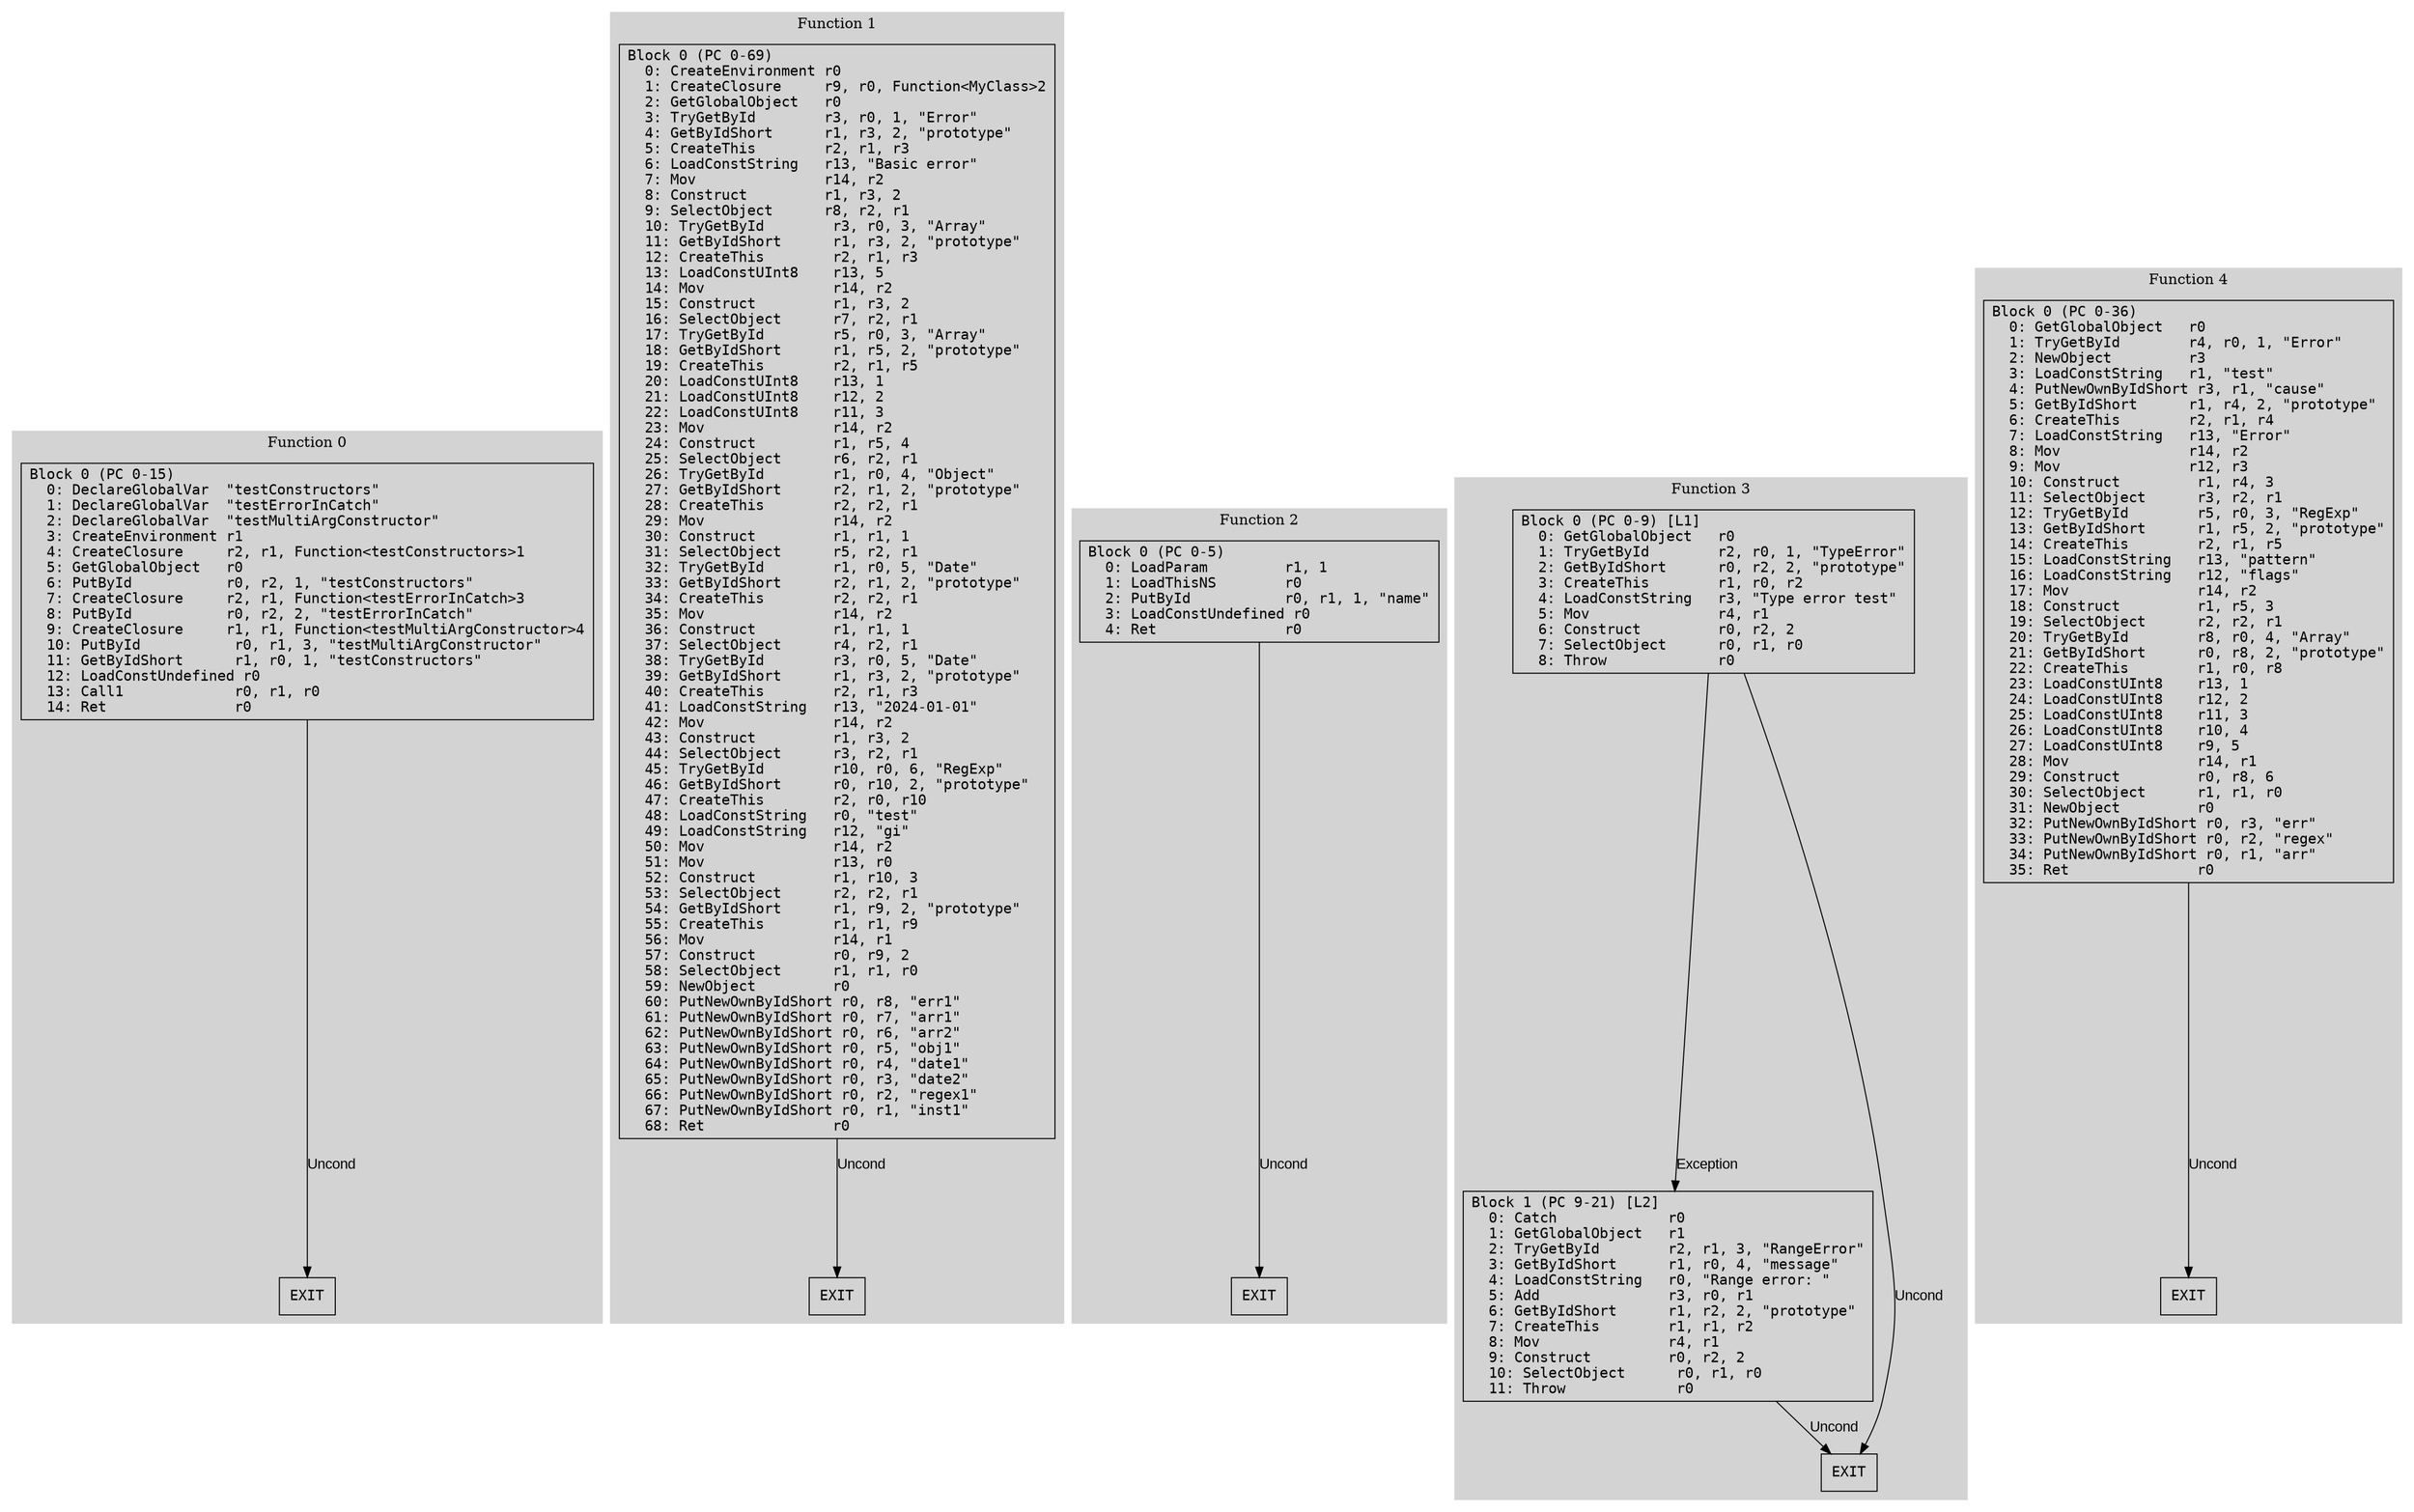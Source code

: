 // CFG analysis for constructor_test
// Generated from data/constructor_test.hbc

digraph {
  rankdir=TB;
  node [shape=box, fontname="monospace"];

  subgraph cluster_function_0 {
    label = "Function 0";
    style = filled;
    color = lightgrey;

    edge [fontname="Arial"];

    f0_n0 [ label = "Block 0 (PC 0-15)\l  0: DeclareGlobalVar  \"testConstructors\"\l  1: DeclareGlobalVar  \"testErrorInCatch\"\l  2: DeclareGlobalVar  \"testMultiArgConstructor\"\l  3: CreateEnvironment r1\l  4: CreateClosure     r2, r1, Function<testConstructors>1\l  5: GetGlobalObject   r0\l  6: PutById           r0, r2, 1, \"testConstructors\"\l  7: CreateClosure     r2, r1, Function<testErrorInCatch>3\l  8: PutById           r0, r2, 2, \"testErrorInCatch\"\l  9: CreateClosure     r1, r1, Function<testMultiArgConstructor>4\l  10: PutById           r0, r1, 3, \"testMultiArgConstructor\"\l  11: GetByIdShort      r1, r0, 1, \"testConstructors\"\l  12: LoadConstUndefined r0\l  13: Call1             r0, r1, r0\l  14: Ret               r0\l" ]
    f0_n1 [ label = "EXIT" ]

    f0_n0 -> f0_n1 [label="Uncond"]
  }

  subgraph cluster_function_1 {
    label = "Function 1";
    style = filled;
    color = lightgrey;

    edge [fontname="Arial"];

    f1_n0 [ label = "Block 0 (PC 0-69)\l  0: CreateEnvironment r0\l  1: CreateClosure     r9, r0, Function<MyClass>2\l  2: GetGlobalObject   r0\l  3: TryGetById        r3, r0, 1, \"Error\"\l  4: GetByIdShort      r1, r3, 2, \"prototype\"\l  5: CreateThis        r2, r1, r3\l  6: LoadConstString   r13, \"Basic error\"\l  7: Mov               r14, r2\l  8: Construct         r1, r3, 2\l  9: SelectObject      r8, r2, r1\l  10: TryGetById        r3, r0, 3, \"Array\"\l  11: GetByIdShort      r1, r3, 2, \"prototype\"\l  12: CreateThis        r2, r1, r3\l  13: LoadConstUInt8    r13, 5\l  14: Mov               r14, r2\l  15: Construct         r1, r3, 2\l  16: SelectObject      r7, r2, r1\l  17: TryGetById        r5, r0, 3, \"Array\"\l  18: GetByIdShort      r1, r5, 2, \"prototype\"\l  19: CreateThis        r2, r1, r5\l  20: LoadConstUInt8    r13, 1\l  21: LoadConstUInt8    r12, 2\l  22: LoadConstUInt8    r11, 3\l  23: Mov               r14, r2\l  24: Construct         r1, r5, 4\l  25: SelectObject      r6, r2, r1\l  26: TryGetById        r1, r0, 4, \"Object\"\l  27: GetByIdShort      r2, r1, 2, \"prototype\"\l  28: CreateThis        r2, r2, r1\l  29: Mov               r14, r2\l  30: Construct         r1, r1, 1\l  31: SelectObject      r5, r2, r1\l  32: TryGetById        r1, r0, 5, \"Date\"\l  33: GetByIdShort      r2, r1, 2, \"prototype\"\l  34: CreateThis        r2, r2, r1\l  35: Mov               r14, r2\l  36: Construct         r1, r1, 1\l  37: SelectObject      r4, r2, r1\l  38: TryGetById        r3, r0, 5, \"Date\"\l  39: GetByIdShort      r1, r3, 2, \"prototype\"\l  40: CreateThis        r2, r1, r3\l  41: LoadConstString   r13, \"2024-01-01\"\l  42: Mov               r14, r2\l  43: Construct         r1, r3, 2\l  44: SelectObject      r3, r2, r1\l  45: TryGetById        r10, r0, 6, \"RegExp\"\l  46: GetByIdShort      r0, r10, 2, \"prototype\"\l  47: CreateThis        r2, r0, r10\l  48: LoadConstString   r0, \"test\"\l  49: LoadConstString   r12, \"gi\"\l  50: Mov               r14, r2\l  51: Mov               r13, r0\l  52: Construct         r1, r10, 3\l  53: SelectObject      r2, r2, r1\l  54: GetByIdShort      r1, r9, 2, \"prototype\"\l  55: CreateThis        r1, r1, r9\l  56: Mov               r14, r1\l  57: Construct         r0, r9, 2\l  58: SelectObject      r1, r1, r0\l  59: NewObject         r0\l  60: PutNewOwnByIdShort r0, r8, \"err1\"\l  61: PutNewOwnByIdShort r0, r7, \"arr1\"\l  62: PutNewOwnByIdShort r0, r6, \"arr2\"\l  63: PutNewOwnByIdShort r0, r5, \"obj1\"\l  64: PutNewOwnByIdShort r0, r4, \"date1\"\l  65: PutNewOwnByIdShort r0, r3, \"date2\"\l  66: PutNewOwnByIdShort r0, r2, \"regex1\"\l  67: PutNewOwnByIdShort r0, r1, \"inst1\"\l  68: Ret               r0\l" ]
    f1_n1 [ label = "EXIT" ]

    f1_n0 -> f1_n1 [label="Uncond"]
  }

  subgraph cluster_function_2 {
    label = "Function 2";
    style = filled;
    color = lightgrey;

    edge [fontname="Arial"];

    f2_n0 [ label = "Block 0 (PC 0-5)\l  0: LoadParam         r1, 1\l  1: LoadThisNS        r0\l  2: PutById           r0, r1, 1, \"name\"\l  3: LoadConstUndefined r0\l  4: Ret               r0\l" ]
    f2_n1 [ label = "EXIT" ]

    f2_n0 -> f2_n1 [label="Uncond"]
  }

  subgraph cluster_function_3 {
    label = "Function 3";
    style = filled;
    color = lightgrey;

    edge [fontname="Arial"];

    f3_n0 [ label = "Block 0 (PC 0-9) [L1]\l  0: GetGlobalObject   r0\l  1: TryGetById        r2, r0, 1, \"TypeError\"\l  2: GetByIdShort      r0, r2, 2, \"prototype\"\l  3: CreateThis        r1, r0, r2\l  4: LoadConstString   r3, \"Type error test\"\l  5: Mov               r4, r1\l  6: Construct         r0, r2, 2\l  7: SelectObject      r0, r1, r0\l  8: Throw             r0\l" ]
    f3_n1 [ label = "Block 1 (PC 9-21) [L2]\l  0: Catch             r0\l  1: GetGlobalObject   r1\l  2: TryGetById        r2, r1, 3, \"RangeError\"\l  3: GetByIdShort      r1, r0, 4, \"message\"\l  4: LoadConstString   r0, \"Range error: \"\l  5: Add               r3, r0, r1\l  6: GetByIdShort      r1, r2, 2, \"prototype\"\l  7: CreateThis        r1, r1, r2\l  8: Mov               r4, r1\l  9: Construct         r0, r2, 2\l  10: SelectObject      r0, r1, r0\l  11: Throw             r0\l" ]
    f3_n2 [ label = "EXIT" ]

    f3_n0 -> f3_n2 [label="Uncond"]
    f3_n1 -> f3_n2 [label="Uncond"]
    f3_n0 -> f3_n1 [label="Exception"]
  }

  subgraph cluster_function_4 {
    label = "Function 4";
    style = filled;
    color = lightgrey;

    edge [fontname="Arial"];

    f4_n0 [ label = "Block 0 (PC 0-36)\l  0: GetGlobalObject   r0\l  1: TryGetById        r4, r0, 1, \"Error\"\l  2: NewObject         r3\l  3: LoadConstString   r1, \"test\"\l  4: PutNewOwnByIdShort r3, r1, \"cause\"\l  5: GetByIdShort      r1, r4, 2, \"prototype\"\l  6: CreateThis        r2, r1, r4\l  7: LoadConstString   r13, \"Error\"\l  8: Mov               r14, r2\l  9: Mov               r12, r3\l  10: Construct         r1, r4, 3\l  11: SelectObject      r3, r2, r1\l  12: TryGetById        r5, r0, 3, \"RegExp\"\l  13: GetByIdShort      r1, r5, 2, \"prototype\"\l  14: CreateThis        r2, r1, r5\l  15: LoadConstString   r13, \"pattern\"\l  16: LoadConstString   r12, \"flags\"\l  17: Mov               r14, r2\l  18: Construct         r1, r5, 3\l  19: SelectObject      r2, r2, r1\l  20: TryGetById        r8, r0, 4, \"Array\"\l  21: GetByIdShort      r0, r8, 2, \"prototype\"\l  22: CreateThis        r1, r0, r8\l  23: LoadConstUInt8    r13, 1\l  24: LoadConstUInt8    r12, 2\l  25: LoadConstUInt8    r11, 3\l  26: LoadConstUInt8    r10, 4\l  27: LoadConstUInt8    r9, 5\l  28: Mov               r14, r1\l  29: Construct         r0, r8, 6\l  30: SelectObject      r1, r1, r0\l  31: NewObject         r0\l  32: PutNewOwnByIdShort r0, r3, \"err\"\l  33: PutNewOwnByIdShort r0, r2, \"regex\"\l  34: PutNewOwnByIdShort r0, r1, \"arr\"\l  35: Ret               r0\l" ]
    f4_n1 [ label = "EXIT" ]

    f4_n0 -> f4_n1 [label="Uncond"]
  }

}
